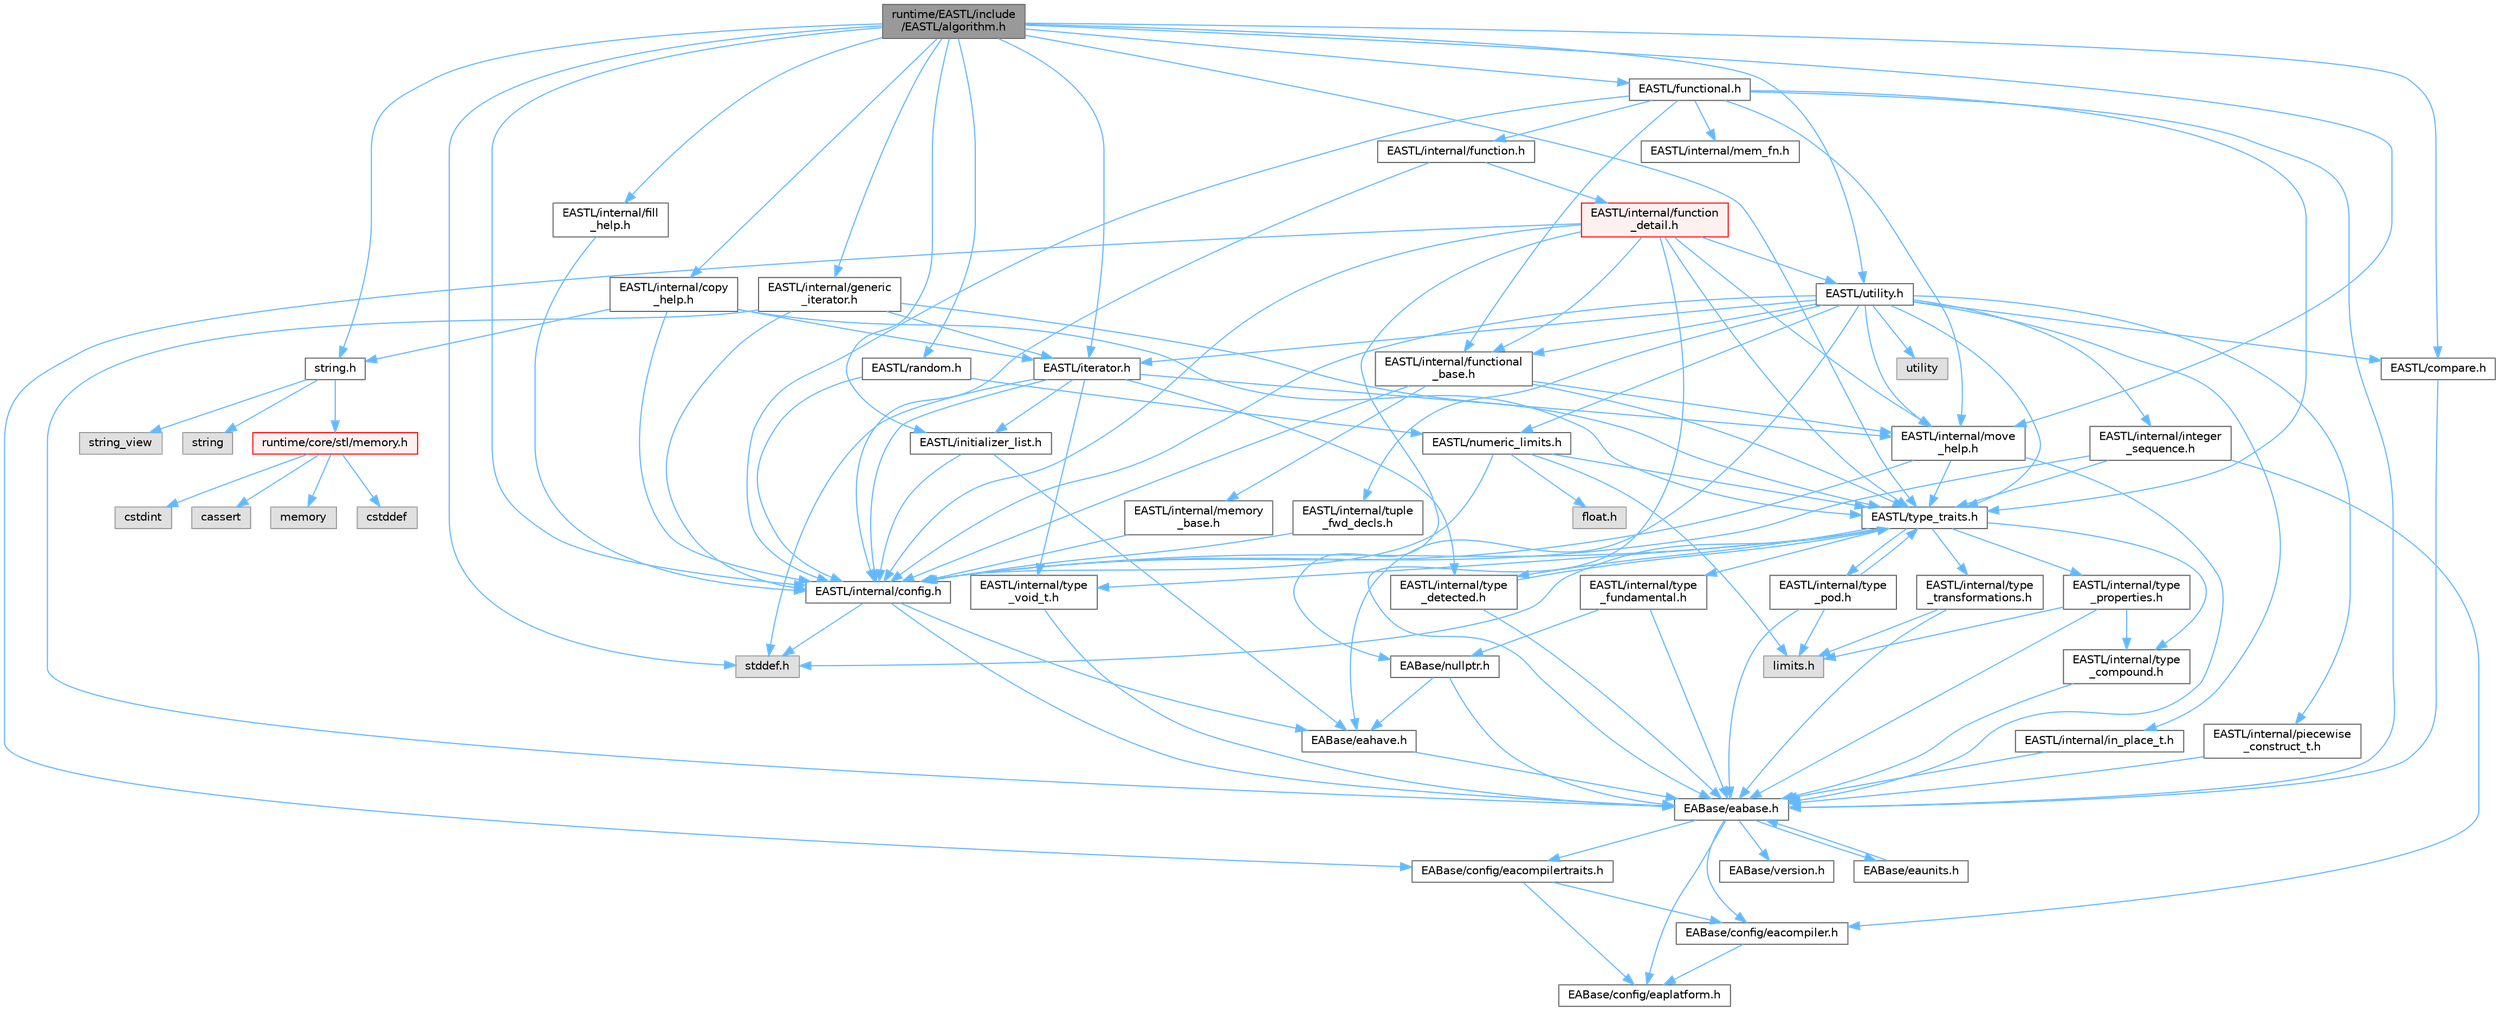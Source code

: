 digraph "runtime/EASTL/include/EASTL/algorithm.h"
{
 // LATEX_PDF_SIZE
  bgcolor="transparent";
  edge [fontname=Helvetica,fontsize=10,labelfontname=Helvetica,labelfontsize=10];
  node [fontname=Helvetica,fontsize=10,shape=box,height=0.2,width=0.4];
  Node1 [id="Node000001",label="runtime/EASTL/include\l/EASTL/algorithm.h",height=0.2,width=0.4,color="gray40", fillcolor="grey60", style="filled", fontcolor="black",tooltip=" "];
  Node1 -> Node2 [id="edge128_Node000001_Node000002",color="steelblue1",style="solid",tooltip=" "];
  Node2 [id="Node000002",label="EASTL/internal/config.h",height=0.2,width=0.4,color="grey40", fillcolor="white", style="filled",URL="$config_8h.html",tooltip=" "];
  Node2 -> Node3 [id="edge129_Node000002_Node000003",color="steelblue1",style="solid",tooltip=" "];
  Node3 [id="Node000003",label="EABase/eabase.h",height=0.2,width=0.4,color="grey40", fillcolor="white", style="filled",URL="$eabase_8h.html",tooltip=" "];
  Node3 -> Node4 [id="edge130_Node000003_Node000004",color="steelblue1",style="solid",tooltip=" "];
  Node4 [id="Node000004",label="EABase/config/eacompiler.h",height=0.2,width=0.4,color="grey40", fillcolor="white", style="filled",URL="$eacompiler_8h.html",tooltip=" "];
  Node4 -> Node5 [id="edge131_Node000004_Node000005",color="steelblue1",style="solid",tooltip=" "];
  Node5 [id="Node000005",label="EABase/config/eaplatform.h",height=0.2,width=0.4,color="grey40", fillcolor="white", style="filled",URL="$eaplatform_8h.html",tooltip=" "];
  Node3 -> Node6 [id="edge132_Node000003_Node000006",color="steelblue1",style="solid",tooltip=" "];
  Node6 [id="Node000006",label="EABase/config/eacompilertraits.h",height=0.2,width=0.4,color="grey40", fillcolor="white", style="filled",URL="$eacompilertraits_8h.html",tooltip=" "];
  Node6 -> Node5 [id="edge133_Node000006_Node000005",color="steelblue1",style="solid",tooltip=" "];
  Node6 -> Node4 [id="edge134_Node000006_Node000004",color="steelblue1",style="solid",tooltip=" "];
  Node3 -> Node5 [id="edge135_Node000003_Node000005",color="steelblue1",style="solid",tooltip=" "];
  Node3 -> Node7 [id="edge136_Node000003_Node000007",color="steelblue1",style="solid",tooltip=" "];
  Node7 [id="Node000007",label="EABase/version.h",height=0.2,width=0.4,color="grey40", fillcolor="white", style="filled",URL="$_e_a_s_t_l_2packages_2_e_a_base_2include_2_common_2_e_a_base_2version_8h.html",tooltip=" "];
  Node3 -> Node8 [id="edge137_Node000003_Node000008",color="steelblue1",style="solid",tooltip=" "];
  Node8 [id="Node000008",label="EABase/eaunits.h",height=0.2,width=0.4,color="grey40", fillcolor="white", style="filled",URL="$eaunits_8h.html",tooltip=" "];
  Node8 -> Node3 [id="edge138_Node000008_Node000003",color="steelblue1",style="solid",tooltip=" "];
  Node2 -> Node9 [id="edge139_Node000002_Node000009",color="steelblue1",style="solid",tooltip=" "];
  Node9 [id="Node000009",label="EABase/eahave.h",height=0.2,width=0.4,color="grey40", fillcolor="white", style="filled",URL="$eahave_8h.html",tooltip=" "];
  Node9 -> Node3 [id="edge140_Node000009_Node000003",color="steelblue1",style="solid",tooltip=" "];
  Node2 -> Node10 [id="edge141_Node000002_Node000010",color="steelblue1",style="solid",tooltip=" "];
  Node10 [id="Node000010",label="stddef.h",height=0.2,width=0.4,color="grey60", fillcolor="#E0E0E0", style="filled",tooltip=" "];
  Node1 -> Node11 [id="edge142_Node000001_Node000011",color="steelblue1",style="solid",tooltip=" "];
  Node11 [id="Node000011",label="EASTL/type_traits.h",height=0.2,width=0.4,color="grey40", fillcolor="white", style="filled",URL="$_e_a_s_t_l_2include_2_e_a_s_t_l_2type__traits_8h.html",tooltip=" "];
  Node11 -> Node2 [id="edge143_Node000011_Node000002",color="steelblue1",style="solid",tooltip=" "];
  Node11 -> Node10 [id="edge144_Node000011_Node000010",color="steelblue1",style="solid",tooltip=" "];
  Node11 -> Node12 [id="edge145_Node000011_Node000012",color="steelblue1",style="solid",tooltip=" "];
  Node12 [id="Node000012",label="EASTL/internal/type\l_fundamental.h",height=0.2,width=0.4,color="grey40", fillcolor="white", style="filled",URL="$type__fundamental_8h.html",tooltip=" "];
  Node12 -> Node3 [id="edge146_Node000012_Node000003",color="steelblue1",style="solid",tooltip=" "];
  Node12 -> Node13 [id="edge147_Node000012_Node000013",color="steelblue1",style="solid",tooltip=" "];
  Node13 [id="Node000013",label="EABase/nullptr.h",height=0.2,width=0.4,color="grey40", fillcolor="white", style="filled",URL="$nullptr_8h.html",tooltip=" "];
  Node13 -> Node3 [id="edge148_Node000013_Node000003",color="steelblue1",style="solid",tooltip=" "];
  Node13 -> Node9 [id="edge149_Node000013_Node000009",color="steelblue1",style="solid",tooltip=" "];
  Node11 -> Node14 [id="edge150_Node000011_Node000014",color="steelblue1",style="solid",tooltip=" "];
  Node14 [id="Node000014",label="EASTL/internal/type\l_transformations.h",height=0.2,width=0.4,color="grey40", fillcolor="white", style="filled",URL="$type__transformations_8h.html",tooltip=" "];
  Node14 -> Node3 [id="edge151_Node000014_Node000003",color="steelblue1",style="solid",tooltip=" "];
  Node14 -> Node15 [id="edge152_Node000014_Node000015",color="steelblue1",style="solid",tooltip=" "];
  Node15 [id="Node000015",label="limits.h",height=0.2,width=0.4,color="grey60", fillcolor="#E0E0E0", style="filled",tooltip=" "];
  Node11 -> Node16 [id="edge153_Node000011_Node000016",color="steelblue1",style="solid",tooltip=" "];
  Node16 [id="Node000016",label="EASTL/internal/type\l_void_t.h",height=0.2,width=0.4,color="grey40", fillcolor="white", style="filled",URL="$type__void__t_8h.html",tooltip=" "];
  Node16 -> Node3 [id="edge154_Node000016_Node000003",color="steelblue1",style="solid",tooltip=" "];
  Node11 -> Node17 [id="edge155_Node000011_Node000017",color="steelblue1",style="solid",tooltip=" "];
  Node17 [id="Node000017",label="EASTL/internal/type\l_properties.h",height=0.2,width=0.4,color="grey40", fillcolor="white", style="filled",URL="$type__properties_8h.html",tooltip=" "];
  Node17 -> Node3 [id="edge156_Node000017_Node000003",color="steelblue1",style="solid",tooltip=" "];
  Node17 -> Node15 [id="edge157_Node000017_Node000015",color="steelblue1",style="solid",tooltip=" "];
  Node17 -> Node18 [id="edge158_Node000017_Node000018",color="steelblue1",style="solid",tooltip=" "];
  Node18 [id="Node000018",label="EASTL/internal/type\l_compound.h",height=0.2,width=0.4,color="grey40", fillcolor="white", style="filled",URL="$type__compound_8h.html",tooltip=" "];
  Node18 -> Node3 [id="edge159_Node000018_Node000003",color="steelblue1",style="solid",tooltip=" "];
  Node11 -> Node18 [id="edge160_Node000011_Node000018",color="steelblue1",style="solid",tooltip=" "];
  Node11 -> Node19 [id="edge161_Node000011_Node000019",color="steelblue1",style="solid",tooltip=" "];
  Node19 [id="Node000019",label="EASTL/internal/type\l_pod.h",height=0.2,width=0.4,color="grey40", fillcolor="white", style="filled",URL="$type__pod_8h.html",tooltip=" "];
  Node19 -> Node3 [id="edge162_Node000019_Node000003",color="steelblue1",style="solid",tooltip=" "];
  Node19 -> Node15 [id="edge163_Node000019_Node000015",color="steelblue1",style="solid",tooltip=" "];
  Node19 -> Node11 [id="edge164_Node000019_Node000011",color="steelblue1",style="solid",tooltip=" "];
  Node11 -> Node20 [id="edge165_Node000011_Node000020",color="steelblue1",style="solid",tooltip=" "];
  Node20 [id="Node000020",label="EASTL/internal/type\l_detected.h",height=0.2,width=0.4,color="grey40", fillcolor="white", style="filled",URL="$type__detected_8h.html",tooltip=" "];
  Node20 -> Node3 [id="edge166_Node000020_Node000003",color="steelblue1",style="solid",tooltip=" "];
  Node20 -> Node11 [id="edge167_Node000020_Node000011",color="steelblue1",style="solid",tooltip=" "];
  Node1 -> Node21 [id="edge168_Node000001_Node000021",color="steelblue1",style="solid",tooltip=" "];
  Node21 [id="Node000021",label="EASTL/internal/move\l_help.h",height=0.2,width=0.4,color="grey40", fillcolor="white", style="filled",URL="$move__help_8h.html",tooltip=" "];
  Node21 -> Node3 [id="edge169_Node000021_Node000003",color="steelblue1",style="solid",tooltip=" "];
  Node21 -> Node2 [id="edge170_Node000021_Node000002",color="steelblue1",style="solid",tooltip=" "];
  Node21 -> Node11 [id="edge171_Node000021_Node000011",color="steelblue1",style="solid",tooltip=" "];
  Node1 -> Node22 [id="edge172_Node000001_Node000022",color="steelblue1",style="solid",tooltip=" "];
  Node22 [id="Node000022",label="EASTL/internal/copy\l_help.h",height=0.2,width=0.4,color="grey40", fillcolor="white", style="filled",URL="$copy__help_8h.html",tooltip=" "];
  Node22 -> Node2 [id="edge173_Node000022_Node000002",color="steelblue1",style="solid",tooltip=" "];
  Node22 -> Node11 [id="edge174_Node000022_Node000011",color="steelblue1",style="solid",tooltip=" "];
  Node22 -> Node23 [id="edge175_Node000022_Node000023",color="steelblue1",style="solid",tooltip=" "];
  Node23 [id="Node000023",label="EASTL/iterator.h",height=0.2,width=0.4,color="grey40", fillcolor="white", style="filled",URL="$_e_a_s_t_l_2include_2_e_a_s_t_l_2iterator_8h.html",tooltip=" "];
  Node23 -> Node2 [id="edge176_Node000023_Node000002",color="steelblue1",style="solid",tooltip=" "];
  Node23 -> Node21 [id="edge177_Node000023_Node000021",color="steelblue1",style="solid",tooltip=" "];
  Node23 -> Node20 [id="edge178_Node000023_Node000020",color="steelblue1",style="solid",tooltip=" "];
  Node23 -> Node16 [id="edge179_Node000023_Node000016",color="steelblue1",style="solid",tooltip=" "];
  Node23 -> Node24 [id="edge180_Node000023_Node000024",color="steelblue1",style="solid",tooltip=" "];
  Node24 [id="Node000024",label="EASTL/initializer_list.h",height=0.2,width=0.4,color="grey40", fillcolor="white", style="filled",URL="$initializer__list_8h.html",tooltip=" "];
  Node24 -> Node2 [id="edge181_Node000024_Node000002",color="steelblue1",style="solid",tooltip=" "];
  Node24 -> Node9 [id="edge182_Node000024_Node000009",color="steelblue1",style="solid",tooltip=" "];
  Node23 -> Node10 [id="edge183_Node000023_Node000010",color="steelblue1",style="solid",tooltip=" "];
  Node22 -> Node25 [id="edge184_Node000022_Node000025",color="steelblue1",style="solid",tooltip=" "];
  Node25 [id="Node000025",label="string.h",height=0.2,width=0.4,color="grey40", fillcolor="white", style="filled",URL="$string_8h.html",tooltip=" "];
  Node25 -> Node26 [id="edge185_Node000025_Node000026",color="steelblue1",style="solid",tooltip=" "];
  Node26 [id="Node000026",label="string",height=0.2,width=0.4,color="grey60", fillcolor="#E0E0E0", style="filled",tooltip=" "];
  Node25 -> Node27 [id="edge186_Node000025_Node000027",color="steelblue1",style="solid",tooltip=" "];
  Node27 [id="Node000027",label="string_view",height=0.2,width=0.4,color="grey60", fillcolor="#E0E0E0", style="filled",tooltip=" "];
  Node25 -> Node28 [id="edge187_Node000025_Node000028",color="steelblue1",style="solid",tooltip=" "];
  Node28 [id="Node000028",label="runtime/core/stl/memory.h",height=0.2,width=0.4,color="red", fillcolor="#FFF0F0", style="filled",URL="$core_2stl_2memory_8h.html",tooltip=" "];
  Node28 -> Node29 [id="edge188_Node000028_Node000029",color="steelblue1",style="solid",tooltip=" "];
  Node29 [id="Node000029",label="cstddef",height=0.2,width=0.4,color="grey60", fillcolor="#E0E0E0", style="filled",tooltip=" "];
  Node28 -> Node30 [id="edge189_Node000028_Node000030",color="steelblue1",style="solid",tooltip=" "];
  Node30 [id="Node000030",label="cstdint",height=0.2,width=0.4,color="grey60", fillcolor="#E0E0E0", style="filled",tooltip=" "];
  Node28 -> Node31 [id="edge190_Node000028_Node000031",color="steelblue1",style="solid",tooltip=" "];
  Node31 [id="Node000031",label="cassert",height=0.2,width=0.4,color="grey60", fillcolor="#E0E0E0", style="filled",tooltip=" "];
  Node28 -> Node32 [id="edge191_Node000028_Node000032",color="steelblue1",style="solid",tooltip=" "];
  Node32 [id="Node000032",label="memory",height=0.2,width=0.4,color="grey60", fillcolor="#E0E0E0", style="filled",tooltip=" "];
  Node1 -> Node148 [id="edge192_Node000001_Node000148",color="steelblue1",style="solid",tooltip=" "];
  Node148 [id="Node000148",label="EASTL/internal/fill\l_help.h",height=0.2,width=0.4,color="grey40", fillcolor="white", style="filled",URL="$fill__help_8h.html",tooltip=" "];
  Node148 -> Node2 [id="edge193_Node000148_Node000002",color="steelblue1",style="solid",tooltip=" "];
  Node1 -> Node24 [id="edge194_Node000001_Node000024",color="steelblue1",style="solid",tooltip=" "];
  Node1 -> Node23 [id="edge195_Node000001_Node000023",color="steelblue1",style="solid",tooltip=" "];
  Node1 -> Node58 [id="edge196_Node000001_Node000058",color="steelblue1",style="solid",tooltip=" "];
  Node58 [id="Node000058",label="EASTL/functional.h",height=0.2,width=0.4,color="grey40", fillcolor="white", style="filled",URL="$_e_a_s_t_l_2include_2_e_a_s_t_l_2functional_8h.html",tooltip=" "];
  Node58 -> Node3 [id="edge197_Node000058_Node000003",color="steelblue1",style="solid",tooltip=" "];
  Node58 -> Node2 [id="edge198_Node000058_Node000002",color="steelblue1",style="solid",tooltip=" "];
  Node58 -> Node21 [id="edge199_Node000058_Node000021",color="steelblue1",style="solid",tooltip=" "];
  Node58 -> Node11 [id="edge200_Node000058_Node000011",color="steelblue1",style="solid",tooltip=" "];
  Node58 -> Node39 [id="edge201_Node000058_Node000039",color="steelblue1",style="solid",tooltip=" "];
  Node39 [id="Node000039",label="EASTL/internal/functional\l_base.h",height=0.2,width=0.4,color="grey40", fillcolor="white", style="filled",URL="$functional__base_8h.html",tooltip=" "];
  Node39 -> Node2 [id="edge202_Node000039_Node000002",color="steelblue1",style="solid",tooltip=" "];
  Node39 -> Node35 [id="edge203_Node000039_Node000035",color="steelblue1",style="solid",tooltip=" "];
  Node35 [id="Node000035",label="EASTL/internal/memory\l_base.h",height=0.2,width=0.4,color="grey40", fillcolor="white", style="filled",URL="$memory__base_8h.html",tooltip=" "];
  Node35 -> Node2 [id="edge204_Node000035_Node000002",color="steelblue1",style="solid",tooltip=" "];
  Node39 -> Node21 [id="edge205_Node000039_Node000021",color="steelblue1",style="solid",tooltip=" "];
  Node39 -> Node11 [id="edge206_Node000039_Node000011",color="steelblue1",style="solid",tooltip=" "];
  Node58 -> Node59 [id="edge207_Node000058_Node000059",color="steelblue1",style="solid",tooltip=" "];
  Node59 [id="Node000059",label="EASTL/internal/mem_fn.h",height=0.2,width=0.4,color="grey40", fillcolor="white", style="filled",URL="$mem__fn_8h.html",tooltip=" "];
  Node58 -> Node60 [id="edge208_Node000058_Node000060",color="steelblue1",style="solid",tooltip=" "];
  Node60 [id="Node000060",label="EASTL/internal/function.h",height=0.2,width=0.4,color="grey40", fillcolor="white", style="filled",URL="$_e_a_s_t_l_2include_2_e_a_s_t_l_2internal_2function_8h.html",tooltip=" "];
  Node60 -> Node2 [id="edge209_Node000060_Node000002",color="steelblue1",style="solid",tooltip=" "];
  Node60 -> Node61 [id="edge210_Node000060_Node000061",color="steelblue1",style="solid",tooltip=" "];
  Node61 [id="Node000061",label="EASTL/internal/function\l_detail.h",height=0.2,width=0.4,color="red", fillcolor="#FFF0F0", style="filled",URL="$function__detail_8h.html",tooltip=" "];
  Node61 -> Node6 [id="edge211_Node000061_Node000006",color="steelblue1",style="solid",tooltip=" "];
  Node61 -> Node3 [id="edge212_Node000061_Node000003",color="steelblue1",style="solid",tooltip=" "];
  Node61 -> Node13 [id="edge213_Node000061_Node000013",color="steelblue1",style="solid",tooltip=" "];
  Node61 -> Node2 [id="edge214_Node000061_Node000002",color="steelblue1",style="solid",tooltip=" "];
  Node61 -> Node39 [id="edge215_Node000061_Node000039",color="steelblue1",style="solid",tooltip=" "];
  Node61 -> Node21 [id="edge216_Node000061_Node000021",color="steelblue1",style="solid",tooltip=" "];
  Node61 -> Node11 [id="edge217_Node000061_Node000011",color="steelblue1",style="solid",tooltip=" "];
  Node61 -> Node42 [id="edge218_Node000061_Node000042",color="steelblue1",style="solid",tooltip=" "];
  Node42 [id="Node000042",label="EASTL/utility.h",height=0.2,width=0.4,color="grey40", fillcolor="white", style="filled",URL="$_e_a_s_t_l_2include_2_e_a_s_t_l_2utility_8h.html",tooltip=" "];
  Node42 -> Node2 [id="edge219_Node000042_Node000002",color="steelblue1",style="solid",tooltip=" "];
  Node42 -> Node11 [id="edge220_Node000042_Node000011",color="steelblue1",style="solid",tooltip=" "];
  Node42 -> Node23 [id="edge221_Node000042_Node000023",color="steelblue1",style="solid",tooltip=" "];
  Node42 -> Node43 [id="edge222_Node000042_Node000043",color="steelblue1",style="solid",tooltip=" "];
  Node43 [id="Node000043",label="EASTL/numeric_limits.h",height=0.2,width=0.4,color="grey40", fillcolor="white", style="filled",URL="$numeric__limits_8h.html",tooltip=" "];
  Node43 -> Node2 [id="edge223_Node000043_Node000002",color="steelblue1",style="solid",tooltip=" "];
  Node43 -> Node11 [id="edge224_Node000043_Node000011",color="steelblue1",style="solid",tooltip=" "];
  Node43 -> Node15 [id="edge225_Node000043_Node000015",color="steelblue1",style="solid",tooltip=" "];
  Node43 -> Node44 [id="edge226_Node000043_Node000044",color="steelblue1",style="solid",tooltip=" "];
  Node44 [id="Node000044",label="float.h",height=0.2,width=0.4,color="grey60", fillcolor="#E0E0E0", style="filled",tooltip=" "];
  Node42 -> Node45 [id="edge227_Node000042_Node000045",color="steelblue1",style="solid",tooltip=" "];
  Node45 [id="Node000045",label="EASTL/compare.h",height=0.2,width=0.4,color="grey40", fillcolor="white", style="filled",URL="$compare_8h.html",tooltip=" "];
  Node45 -> Node3 [id="edge228_Node000045_Node000003",color="steelblue1",style="solid",tooltip=" "];
  Node42 -> Node39 [id="edge229_Node000042_Node000039",color="steelblue1",style="solid",tooltip=" "];
  Node42 -> Node21 [id="edge230_Node000042_Node000021",color="steelblue1",style="solid",tooltip=" "];
  Node42 -> Node9 [id="edge231_Node000042_Node000009",color="steelblue1",style="solid",tooltip=" "];
  Node42 -> Node46 [id="edge232_Node000042_Node000046",color="steelblue1",style="solid",tooltip=" "];
  Node46 [id="Node000046",label="EASTL/internal/integer\l_sequence.h",height=0.2,width=0.4,color="grey40", fillcolor="white", style="filled",URL="$integer__sequence_8h.html",tooltip=" "];
  Node46 -> Node4 [id="edge233_Node000046_Node000004",color="steelblue1",style="solid",tooltip=" "];
  Node46 -> Node2 [id="edge234_Node000046_Node000002",color="steelblue1",style="solid",tooltip=" "];
  Node46 -> Node11 [id="edge235_Node000046_Node000011",color="steelblue1",style="solid",tooltip=" "];
  Node42 -> Node47 [id="edge236_Node000042_Node000047",color="steelblue1",style="solid",tooltip=" "];
  Node47 [id="Node000047",label="EASTL/internal/tuple\l_fwd_decls.h",height=0.2,width=0.4,color="grey40", fillcolor="white", style="filled",URL="$tuple__fwd__decls_8h.html",tooltip=" "];
  Node47 -> Node2 [id="edge237_Node000047_Node000002",color="steelblue1",style="solid",tooltip=" "];
  Node42 -> Node48 [id="edge238_Node000042_Node000048",color="steelblue1",style="solid",tooltip=" "];
  Node48 [id="Node000048",label="EASTL/internal/in_place_t.h",height=0.2,width=0.4,color="grey40", fillcolor="white", style="filled",URL="$in__place__t_8h.html",tooltip=" "];
  Node48 -> Node3 [id="edge239_Node000048_Node000003",color="steelblue1",style="solid",tooltip=" "];
  Node42 -> Node49 [id="edge240_Node000042_Node000049",color="steelblue1",style="solid",tooltip=" "];
  Node49 [id="Node000049",label="EASTL/internal/piecewise\l_construct_t.h",height=0.2,width=0.4,color="grey40", fillcolor="white", style="filled",URL="$piecewise__construct__t_8h.html",tooltip=" "];
  Node49 -> Node3 [id="edge241_Node000049_Node000003",color="steelblue1",style="solid",tooltip=" "];
  Node42 -> Node50 [id="edge242_Node000042_Node000050",color="steelblue1",style="solid",tooltip=" "];
  Node50 [id="Node000050",label="utility",height=0.2,width=0.4,color="grey60", fillcolor="#E0E0E0", style="filled",tooltip=" "];
  Node1 -> Node42 [id="edge243_Node000001_Node000042",color="steelblue1",style="solid",tooltip=" "];
  Node1 -> Node37 [id="edge244_Node000001_Node000037",color="steelblue1",style="solid",tooltip=" "];
  Node37 [id="Node000037",label="EASTL/internal/generic\l_iterator.h",height=0.2,width=0.4,color="grey40", fillcolor="white", style="filled",URL="$generic__iterator_8h.html",tooltip=" "];
  Node37 -> Node3 [id="edge245_Node000037_Node000003",color="steelblue1",style="solid",tooltip=" "];
  Node37 -> Node2 [id="edge246_Node000037_Node000002",color="steelblue1",style="solid",tooltip=" "];
  Node37 -> Node23 [id="edge247_Node000037_Node000023",color="steelblue1",style="solid",tooltip=" "];
  Node37 -> Node11 [id="edge248_Node000037_Node000011",color="steelblue1",style="solid",tooltip=" "];
  Node1 -> Node149 [id="edge249_Node000001_Node000149",color="steelblue1",style="solid",tooltip=" "];
  Node149 [id="Node000149",label="EASTL/random.h",height=0.2,width=0.4,color="grey40", fillcolor="white", style="filled",URL="$random_8h.html",tooltip=" "];
  Node149 -> Node2 [id="edge250_Node000149_Node000002",color="steelblue1",style="solid",tooltip=" "];
  Node149 -> Node43 [id="edge251_Node000149_Node000043",color="steelblue1",style="solid",tooltip=" "];
  Node1 -> Node45 [id="edge252_Node000001_Node000045",color="steelblue1",style="solid",tooltip=" "];
  Node1 -> Node10 [id="edge253_Node000001_Node000010",color="steelblue1",style="solid",tooltip=" "];
  Node1 -> Node25 [id="edge254_Node000001_Node000025",color="steelblue1",style="solid",tooltip=" "];
}
